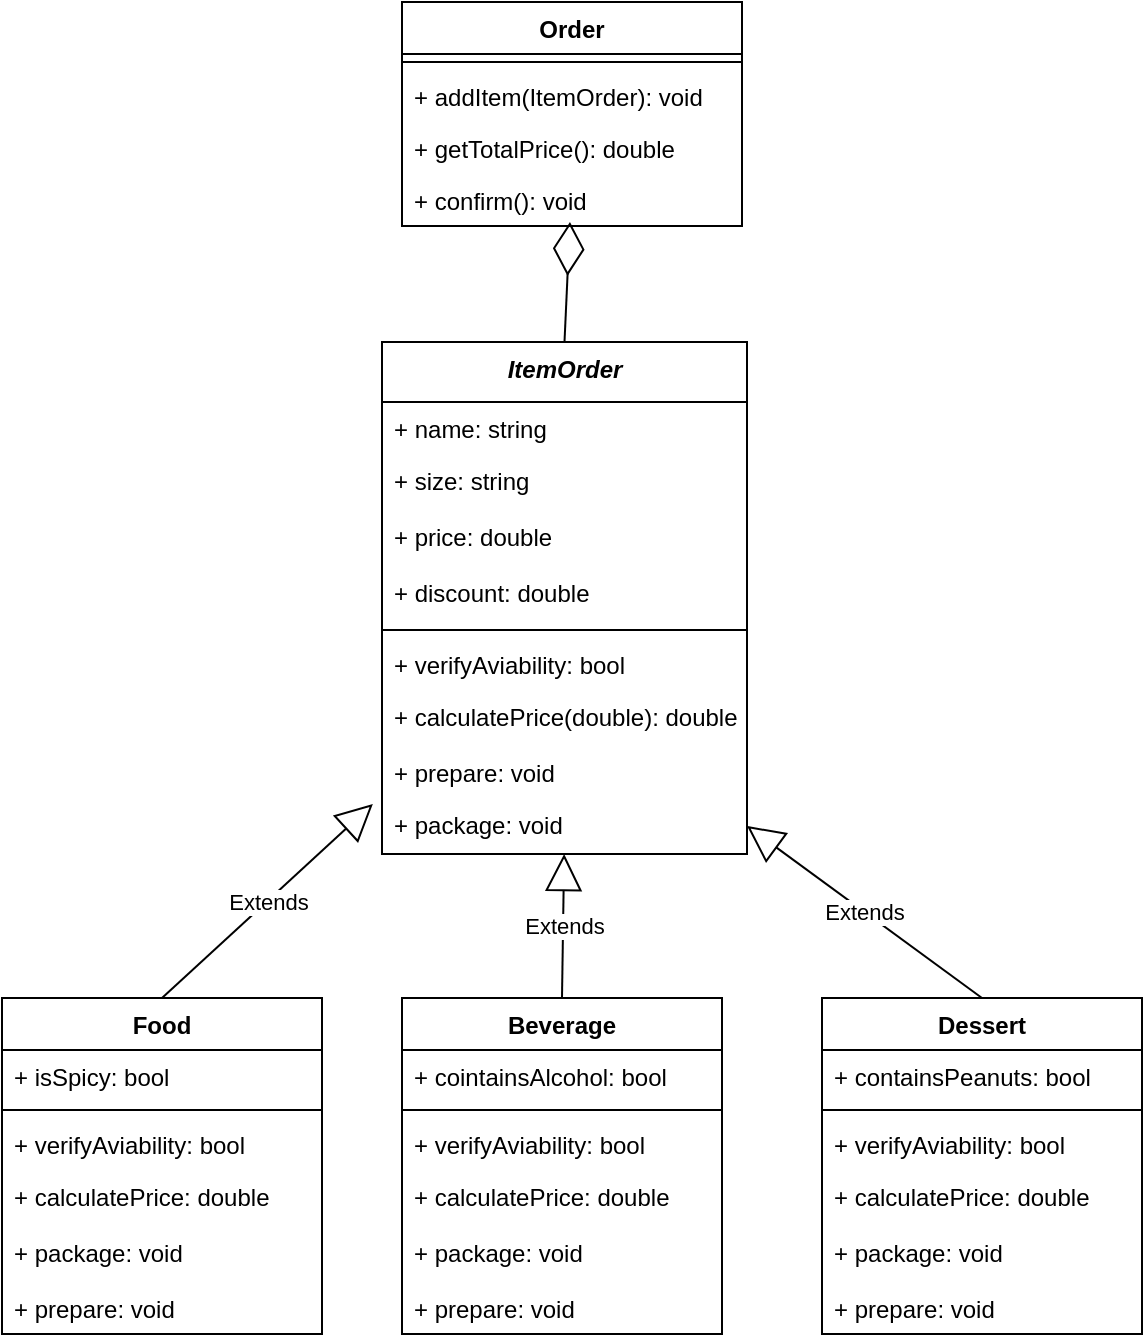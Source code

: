 <mxfile version="24.5.3" type="device">
  <diagram name="Página-1" id="ISM-RtvyPwmzAgJZuMj8">
    <mxGraphModel dx="1434" dy="836" grid="1" gridSize="10" guides="1" tooltips="1" connect="1" arrows="1" fold="1" page="1" pageScale="1" pageWidth="827" pageHeight="1169" math="0" shadow="0">
      <root>
        <mxCell id="0" />
        <mxCell id="1" parent="0" />
        <mxCell id="8WIk-VQF1u7iGhHQOzpz-1" value="Food" style="swimlane;fontStyle=1;align=center;verticalAlign=top;childLayout=stackLayout;horizontal=1;startSize=26;horizontalStack=0;resizeParent=1;resizeParentMax=0;resizeLast=0;collapsible=1;marginBottom=0;whiteSpace=wrap;html=1;" parent="1" vertex="1">
          <mxGeometry x="70" y="558.01" width="160" height="168" as="geometry" />
        </mxCell>
        <mxCell id="8WIk-VQF1u7iGhHQOzpz-2" value="+ isSpicy: bool" style="text;strokeColor=none;fillColor=none;align=left;verticalAlign=top;spacingLeft=4;spacingRight=4;overflow=hidden;rotatable=0;points=[[0,0.5],[1,0.5]];portConstraint=eastwest;whiteSpace=wrap;html=1;" parent="8WIk-VQF1u7iGhHQOzpz-1" vertex="1">
          <mxGeometry y="26" width="160" height="26" as="geometry" />
        </mxCell>
        <mxCell id="8WIk-VQF1u7iGhHQOzpz-3" value="" style="line;strokeWidth=1;fillColor=none;align=left;verticalAlign=middle;spacingTop=-1;spacingLeft=3;spacingRight=3;rotatable=0;labelPosition=right;points=[];portConstraint=eastwest;strokeColor=inherit;" parent="8WIk-VQF1u7iGhHQOzpz-1" vertex="1">
          <mxGeometry y="52" width="160" height="8" as="geometry" />
        </mxCell>
        <mxCell id="8WIk-VQF1u7iGhHQOzpz-36" value="+ verifyAviability: bool" style="text;strokeColor=none;fillColor=none;align=left;verticalAlign=top;spacingLeft=4;spacingRight=4;overflow=hidden;rotatable=0;points=[[0,0.5],[1,0.5]];portConstraint=eastwest;whiteSpace=wrap;html=1;" parent="8WIk-VQF1u7iGhHQOzpz-1" vertex="1">
          <mxGeometry y="60" width="160" height="26" as="geometry" />
        </mxCell>
        <mxCell id="8WIk-VQF1u7iGhHQOzpz-37" value="+ calculatePrice: double&lt;div&gt;&lt;br&gt;&lt;/div&gt;" style="text;strokeColor=none;fillColor=none;align=left;verticalAlign=top;spacingLeft=4;spacingRight=4;overflow=hidden;rotatable=0;points=[[0,0.5],[1,0.5]];portConstraint=eastwest;whiteSpace=wrap;html=1;" parent="8WIk-VQF1u7iGhHQOzpz-1" vertex="1">
          <mxGeometry y="86" width="160" height="28" as="geometry" />
        </mxCell>
        <mxCell id="8WIk-VQF1u7iGhHQOzpz-39" value="+ package: void&lt;div&gt;&lt;br&gt;&lt;/div&gt;" style="text;strokeColor=none;fillColor=none;align=left;verticalAlign=top;spacingLeft=4;spacingRight=4;overflow=hidden;rotatable=0;points=[[0,0.5],[1,0.5]];portConstraint=eastwest;whiteSpace=wrap;html=1;" parent="8WIk-VQF1u7iGhHQOzpz-1" vertex="1">
          <mxGeometry y="114" width="160" height="28" as="geometry" />
        </mxCell>
        <mxCell id="8WIk-VQF1u7iGhHQOzpz-38" value="+ prepare: void" style="text;strokeColor=none;fillColor=none;align=left;verticalAlign=top;spacingLeft=4;spacingRight=4;overflow=hidden;rotatable=0;points=[[0,0.5],[1,0.5]];portConstraint=eastwest;whiteSpace=wrap;html=1;" parent="8WIk-VQF1u7iGhHQOzpz-1" vertex="1">
          <mxGeometry y="142" width="160" height="26" as="geometry" />
        </mxCell>
        <mxCell id="8WIk-VQF1u7iGhHQOzpz-20" value="Order" style="swimlane;fontStyle=1;align=center;verticalAlign=top;childLayout=stackLayout;horizontal=1;startSize=26;horizontalStack=0;resizeParent=1;resizeParentMax=0;resizeLast=0;collapsible=1;marginBottom=0;whiteSpace=wrap;html=1;" parent="1" vertex="1">
          <mxGeometry x="270" y="60" width="170" height="112" as="geometry" />
        </mxCell>
        <mxCell id="8WIk-VQF1u7iGhHQOzpz-22" value="" style="line;strokeWidth=1;fillColor=none;align=left;verticalAlign=middle;spacingTop=-1;spacingLeft=3;spacingRight=3;rotatable=0;labelPosition=right;points=[];portConstraint=eastwest;strokeColor=inherit;" parent="8WIk-VQF1u7iGhHQOzpz-20" vertex="1">
          <mxGeometry y="26" width="170" height="8" as="geometry" />
        </mxCell>
        <mxCell id="8WIk-VQF1u7iGhHQOzpz-23" value="+ addItem(ItemOrder): void" style="text;strokeColor=none;fillColor=none;align=left;verticalAlign=top;spacingLeft=4;spacingRight=4;overflow=hidden;rotatable=0;points=[[0,0.5],[1,0.5]];portConstraint=eastwest;whiteSpace=wrap;html=1;" parent="8WIk-VQF1u7iGhHQOzpz-20" vertex="1">
          <mxGeometry y="34" width="170" height="26" as="geometry" />
        </mxCell>
        <mxCell id="8WIk-VQF1u7iGhHQOzpz-29" value="+ getTotalPrice(): double" style="text;strokeColor=none;fillColor=none;align=left;verticalAlign=top;spacingLeft=4;spacingRight=4;overflow=hidden;rotatable=0;points=[[0,0.5],[1,0.5]];portConstraint=eastwest;whiteSpace=wrap;html=1;" parent="8WIk-VQF1u7iGhHQOzpz-20" vertex="1">
          <mxGeometry y="60" width="170" height="26" as="geometry" />
        </mxCell>
        <mxCell id="8WIk-VQF1u7iGhHQOzpz-30" value="+ confirm(): void" style="text;strokeColor=none;fillColor=none;align=left;verticalAlign=top;spacingLeft=4;spacingRight=4;overflow=hidden;rotatable=0;points=[[0,0.5],[1,0.5]];portConstraint=eastwest;whiteSpace=wrap;html=1;" parent="8WIk-VQF1u7iGhHQOzpz-20" vertex="1">
          <mxGeometry y="86" width="170" height="26" as="geometry" />
        </mxCell>
        <mxCell id="8WIk-VQF1u7iGhHQOzpz-40" value="Beverage" style="swimlane;fontStyle=1;align=center;verticalAlign=top;childLayout=stackLayout;horizontal=1;startSize=26;horizontalStack=0;resizeParent=1;resizeParentMax=0;resizeLast=0;collapsible=1;marginBottom=0;whiteSpace=wrap;html=1;" parent="1" vertex="1">
          <mxGeometry x="270" y="558.01" width="160" height="168" as="geometry" />
        </mxCell>
        <mxCell id="8WIk-VQF1u7iGhHQOzpz-41" value="+ cointainsAlcohol: bool" style="text;strokeColor=none;fillColor=none;align=left;verticalAlign=top;spacingLeft=4;spacingRight=4;overflow=hidden;rotatable=0;points=[[0,0.5],[1,0.5]];portConstraint=eastwest;whiteSpace=wrap;html=1;" parent="8WIk-VQF1u7iGhHQOzpz-40" vertex="1">
          <mxGeometry y="26" width="160" height="26" as="geometry" />
        </mxCell>
        <mxCell id="8WIk-VQF1u7iGhHQOzpz-42" value="" style="line;strokeWidth=1;fillColor=none;align=left;verticalAlign=middle;spacingTop=-1;spacingLeft=3;spacingRight=3;rotatable=0;labelPosition=right;points=[];portConstraint=eastwest;strokeColor=inherit;" parent="8WIk-VQF1u7iGhHQOzpz-40" vertex="1">
          <mxGeometry y="52" width="160" height="8" as="geometry" />
        </mxCell>
        <mxCell id="8WIk-VQF1u7iGhHQOzpz-43" value="+ verifyAviability: bool" style="text;strokeColor=none;fillColor=none;align=left;verticalAlign=top;spacingLeft=4;spacingRight=4;overflow=hidden;rotatable=0;points=[[0,0.5],[1,0.5]];portConstraint=eastwest;whiteSpace=wrap;html=1;" parent="8WIk-VQF1u7iGhHQOzpz-40" vertex="1">
          <mxGeometry y="60" width="160" height="26" as="geometry" />
        </mxCell>
        <mxCell id="8WIk-VQF1u7iGhHQOzpz-44" value="+ calculatePrice: double&lt;div&gt;&lt;br&gt;&lt;/div&gt;" style="text;strokeColor=none;fillColor=none;align=left;verticalAlign=top;spacingLeft=4;spacingRight=4;overflow=hidden;rotatable=0;points=[[0,0.5],[1,0.5]];portConstraint=eastwest;whiteSpace=wrap;html=1;" parent="8WIk-VQF1u7iGhHQOzpz-40" vertex="1">
          <mxGeometry y="86" width="160" height="28" as="geometry" />
        </mxCell>
        <mxCell id="8WIk-VQF1u7iGhHQOzpz-45" value="+ package: void&lt;div&gt;&lt;br&gt;&lt;/div&gt;" style="text;strokeColor=none;fillColor=none;align=left;verticalAlign=top;spacingLeft=4;spacingRight=4;overflow=hidden;rotatable=0;points=[[0,0.5],[1,0.5]];portConstraint=eastwest;whiteSpace=wrap;html=1;" parent="8WIk-VQF1u7iGhHQOzpz-40" vertex="1">
          <mxGeometry y="114" width="160" height="28" as="geometry" />
        </mxCell>
        <mxCell id="8WIk-VQF1u7iGhHQOzpz-46" value="+ prepare: void" style="text;strokeColor=none;fillColor=none;align=left;verticalAlign=top;spacingLeft=4;spacingRight=4;overflow=hidden;rotatable=0;points=[[0,0.5],[1,0.5]];portConstraint=eastwest;whiteSpace=wrap;html=1;" parent="8WIk-VQF1u7iGhHQOzpz-40" vertex="1">
          <mxGeometry y="142" width="160" height="26" as="geometry" />
        </mxCell>
        <mxCell id="8WIk-VQF1u7iGhHQOzpz-47" value="Dessert" style="swimlane;fontStyle=1;align=center;verticalAlign=top;childLayout=stackLayout;horizontal=1;startSize=26;horizontalStack=0;resizeParent=1;resizeParentMax=0;resizeLast=0;collapsible=1;marginBottom=0;whiteSpace=wrap;html=1;" parent="1" vertex="1">
          <mxGeometry x="480" y="558.01" width="160" height="168" as="geometry" />
        </mxCell>
        <mxCell id="8WIk-VQF1u7iGhHQOzpz-48" value="+ containsPeanuts: bool" style="text;strokeColor=none;fillColor=none;align=left;verticalAlign=top;spacingLeft=4;spacingRight=4;overflow=hidden;rotatable=0;points=[[0,0.5],[1,0.5]];portConstraint=eastwest;whiteSpace=wrap;html=1;" parent="8WIk-VQF1u7iGhHQOzpz-47" vertex="1">
          <mxGeometry y="26" width="160" height="26" as="geometry" />
        </mxCell>
        <mxCell id="8WIk-VQF1u7iGhHQOzpz-49" value="" style="line;strokeWidth=1;fillColor=none;align=left;verticalAlign=middle;spacingTop=-1;spacingLeft=3;spacingRight=3;rotatable=0;labelPosition=right;points=[];portConstraint=eastwest;strokeColor=inherit;" parent="8WIk-VQF1u7iGhHQOzpz-47" vertex="1">
          <mxGeometry y="52" width="160" height="8" as="geometry" />
        </mxCell>
        <mxCell id="8WIk-VQF1u7iGhHQOzpz-50" value="+ verifyAviability: bool" style="text;strokeColor=none;fillColor=none;align=left;verticalAlign=top;spacingLeft=4;spacingRight=4;overflow=hidden;rotatable=0;points=[[0,0.5],[1,0.5]];portConstraint=eastwest;whiteSpace=wrap;html=1;" parent="8WIk-VQF1u7iGhHQOzpz-47" vertex="1">
          <mxGeometry y="60" width="160" height="26" as="geometry" />
        </mxCell>
        <mxCell id="8WIk-VQF1u7iGhHQOzpz-51" value="+ calculatePrice: double&lt;div&gt;&lt;br&gt;&lt;/div&gt;" style="text;strokeColor=none;fillColor=none;align=left;verticalAlign=top;spacingLeft=4;spacingRight=4;overflow=hidden;rotatable=0;points=[[0,0.5],[1,0.5]];portConstraint=eastwest;whiteSpace=wrap;html=1;" parent="8WIk-VQF1u7iGhHQOzpz-47" vertex="1">
          <mxGeometry y="86" width="160" height="28" as="geometry" />
        </mxCell>
        <mxCell id="8WIk-VQF1u7iGhHQOzpz-52" value="+ package: void&lt;div&gt;&lt;br&gt;&lt;/div&gt;" style="text;strokeColor=none;fillColor=none;align=left;verticalAlign=top;spacingLeft=4;spacingRight=4;overflow=hidden;rotatable=0;points=[[0,0.5],[1,0.5]];portConstraint=eastwest;whiteSpace=wrap;html=1;" parent="8WIk-VQF1u7iGhHQOzpz-47" vertex="1">
          <mxGeometry y="114" width="160" height="28" as="geometry" />
        </mxCell>
        <mxCell id="8WIk-VQF1u7iGhHQOzpz-53" value="+ prepare: void" style="text;strokeColor=none;fillColor=none;align=left;verticalAlign=top;spacingLeft=4;spacingRight=4;overflow=hidden;rotatable=0;points=[[0,0.5],[1,0.5]];portConstraint=eastwest;whiteSpace=wrap;html=1;" parent="8WIk-VQF1u7iGhHQOzpz-47" vertex="1">
          <mxGeometry y="142" width="160" height="26" as="geometry" />
        </mxCell>
        <mxCell id="8WIk-VQF1u7iGhHQOzpz-54" value="Extends" style="endArrow=block;endSize=16;endFill=0;html=1;rounded=0;entryX=-0.025;entryY=0.107;entryDx=0;entryDy=0;exitX=0.5;exitY=0;exitDx=0;exitDy=0;entryPerimeter=0;" parent="1" source="8WIk-VQF1u7iGhHQOzpz-1" target="8WIk-VQF1u7iGhHQOzpz-62" edge="1">
          <mxGeometry width="160" relative="1" as="geometry">
            <mxPoint x="100" y="490" as="sourcePoint" />
            <mxPoint x="300.94" y="469.008" as="targetPoint" />
          </mxGeometry>
        </mxCell>
        <mxCell id="8WIk-VQF1u7iGhHQOzpz-55" value="Extends" style="endArrow=block;endSize=16;endFill=0;html=1;rounded=0;entryX=0.499;entryY=1;entryDx=0;entryDy=0;entryPerimeter=0;exitX=0.5;exitY=0;exitDx=0;exitDy=0;" parent="1" source="8WIk-VQF1u7iGhHQOzpz-40" target="8WIk-VQF1u7iGhHQOzpz-62" edge="1">
          <mxGeometry width="160" relative="1" as="geometry">
            <mxPoint x="125" y="598.01" as="sourcePoint" />
            <mxPoint x="350.155" y="530.002" as="targetPoint" />
          </mxGeometry>
        </mxCell>
        <mxCell id="8WIk-VQF1u7iGhHQOzpz-56" value="Extends" style="endArrow=block;endSize=16;endFill=0;html=1;rounded=0;entryX=1;entryY=0.5;entryDx=0;entryDy=0;exitX=0.5;exitY=0;exitDx=0;exitDy=0;" parent="1" source="8WIk-VQF1u7iGhHQOzpz-47" target="8WIk-VQF1u7iGhHQOzpz-62" edge="1">
          <mxGeometry width="160" relative="1" as="geometry">
            <mxPoint x="380" y="557" as="sourcePoint" />
            <mxPoint x="389" y="468" as="targetPoint" />
          </mxGeometry>
        </mxCell>
        <mxCell id="8WIk-VQF1u7iGhHQOzpz-57" value="&lt;div&gt;&lt;span style=&quot;background-color: initial;&quot;&gt;&lt;i&gt;ItemOrder&lt;/i&gt;&lt;/span&gt;&lt;br&gt;&lt;/div&gt;" style="swimlane;fontStyle=1;align=center;verticalAlign=top;childLayout=stackLayout;horizontal=1;startSize=30;horizontalStack=0;resizeParent=1;resizeParentMax=0;resizeLast=0;collapsible=1;marginBottom=0;whiteSpace=wrap;html=1;" parent="1" vertex="1">
          <mxGeometry x="260" y="230" width="182.5" height="256" as="geometry" />
        </mxCell>
        <mxCell id="8WIk-VQF1u7iGhHQOzpz-77" value="+ name: string" style="text;strokeColor=none;fillColor=none;align=left;verticalAlign=top;spacingLeft=4;spacingRight=4;overflow=hidden;rotatable=0;points=[[0,0.5],[1,0.5]];portConstraint=eastwest;whiteSpace=wrap;html=1;" parent="8WIk-VQF1u7iGhHQOzpz-57" vertex="1">
          <mxGeometry y="30" width="182.5" height="26" as="geometry" />
        </mxCell>
        <mxCell id="8WIk-VQF1u7iGhHQOzpz-79" value="+ size: string&lt;div&gt;&lt;br&gt;&lt;/div&gt;" style="text;strokeColor=none;fillColor=none;align=left;verticalAlign=top;spacingLeft=4;spacingRight=4;overflow=hidden;rotatable=0;points=[[0,0.5],[1,0.5]];portConstraint=eastwest;whiteSpace=wrap;html=1;" parent="8WIk-VQF1u7iGhHQOzpz-57" vertex="1">
          <mxGeometry y="56" width="182.5" height="28" as="geometry" />
        </mxCell>
        <mxCell id="8WIk-VQF1u7iGhHQOzpz-78" value="+ price: double&lt;div&gt;&lt;br&gt;&lt;/div&gt;" style="text;strokeColor=none;fillColor=none;align=left;verticalAlign=top;spacingLeft=4;spacingRight=4;overflow=hidden;rotatable=0;points=[[0,0.5],[1,0.5]];portConstraint=eastwest;whiteSpace=wrap;html=1;" parent="8WIk-VQF1u7iGhHQOzpz-57" vertex="1">
          <mxGeometry y="84" width="182.5" height="28" as="geometry" />
        </mxCell>
        <mxCell id="0IeB02ISYEmEegEj3aLe-1" value="+ discount: double&lt;div&gt;&lt;br&gt;&lt;/div&gt;" style="text;strokeColor=none;fillColor=none;align=left;verticalAlign=top;spacingLeft=4;spacingRight=4;overflow=hidden;rotatable=0;points=[[0,0.5],[1,0.5]];portConstraint=eastwest;whiteSpace=wrap;html=1;" vertex="1" parent="8WIk-VQF1u7iGhHQOzpz-57">
          <mxGeometry y="112" width="182.5" height="28" as="geometry" />
        </mxCell>
        <mxCell id="8WIk-VQF1u7iGhHQOzpz-59" value="" style="line;strokeWidth=1;fillColor=none;align=left;verticalAlign=middle;spacingTop=-1;spacingLeft=3;spacingRight=3;rotatable=0;labelPosition=right;points=[];portConstraint=eastwest;strokeColor=inherit;" parent="8WIk-VQF1u7iGhHQOzpz-57" vertex="1">
          <mxGeometry y="140" width="182.5" height="8" as="geometry" />
        </mxCell>
        <mxCell id="8WIk-VQF1u7iGhHQOzpz-60" value="+ verifyAviability: bool" style="text;strokeColor=none;fillColor=none;align=left;verticalAlign=top;spacingLeft=4;spacingRight=4;overflow=hidden;rotatable=0;points=[[0,0.5],[1,0.5]];portConstraint=eastwest;whiteSpace=wrap;html=1;" parent="8WIk-VQF1u7iGhHQOzpz-57" vertex="1">
          <mxGeometry y="148" width="182.5" height="26" as="geometry" />
        </mxCell>
        <mxCell id="8WIk-VQF1u7iGhHQOzpz-61" value="+ calculatePrice(double): double&lt;div&gt;&lt;br&gt;&lt;/div&gt;" style="text;strokeColor=none;fillColor=none;align=left;verticalAlign=top;spacingLeft=4;spacingRight=4;overflow=hidden;rotatable=0;points=[[0,0.5],[1,0.5]];portConstraint=eastwest;whiteSpace=wrap;html=1;" parent="8WIk-VQF1u7iGhHQOzpz-57" vertex="1">
          <mxGeometry y="174" width="182.5" height="28" as="geometry" />
        </mxCell>
        <mxCell id="8WIk-VQF1u7iGhHQOzpz-63" value="+ prepare: void" style="text;strokeColor=none;fillColor=none;align=left;verticalAlign=top;spacingLeft=4;spacingRight=4;overflow=hidden;rotatable=0;points=[[0,0.5],[1,0.5]];portConstraint=eastwest;whiteSpace=wrap;html=1;" parent="8WIk-VQF1u7iGhHQOzpz-57" vertex="1">
          <mxGeometry y="202" width="182.5" height="26" as="geometry" />
        </mxCell>
        <mxCell id="8WIk-VQF1u7iGhHQOzpz-62" value="+ package: void&lt;div&gt;&lt;br&gt;&lt;/div&gt;" style="text;strokeColor=none;fillColor=none;align=left;verticalAlign=top;spacingLeft=4;spacingRight=4;overflow=hidden;rotatable=0;points=[[0,0.5],[1,0.5]];portConstraint=eastwest;whiteSpace=wrap;html=1;" parent="8WIk-VQF1u7iGhHQOzpz-57" vertex="1">
          <mxGeometry y="228" width="182.5" height="28" as="geometry" />
        </mxCell>
        <mxCell id="8WIk-VQF1u7iGhHQOzpz-68" value="" style="endArrow=diamondThin;endFill=0;endSize=24;html=1;rounded=0;exitX=0.5;exitY=0;exitDx=0;exitDy=0;entryX=0.494;entryY=0.923;entryDx=0;entryDy=0;entryPerimeter=0;" parent="1" source="8WIk-VQF1u7iGhHQOzpz-57" target="8WIk-VQF1u7iGhHQOzpz-30" edge="1">
          <mxGeometry width="160" relative="1" as="geometry">
            <mxPoint x="350" y="240" as="sourcePoint" />
            <mxPoint x="355" y="190" as="targetPoint" />
          </mxGeometry>
        </mxCell>
      </root>
    </mxGraphModel>
  </diagram>
</mxfile>
